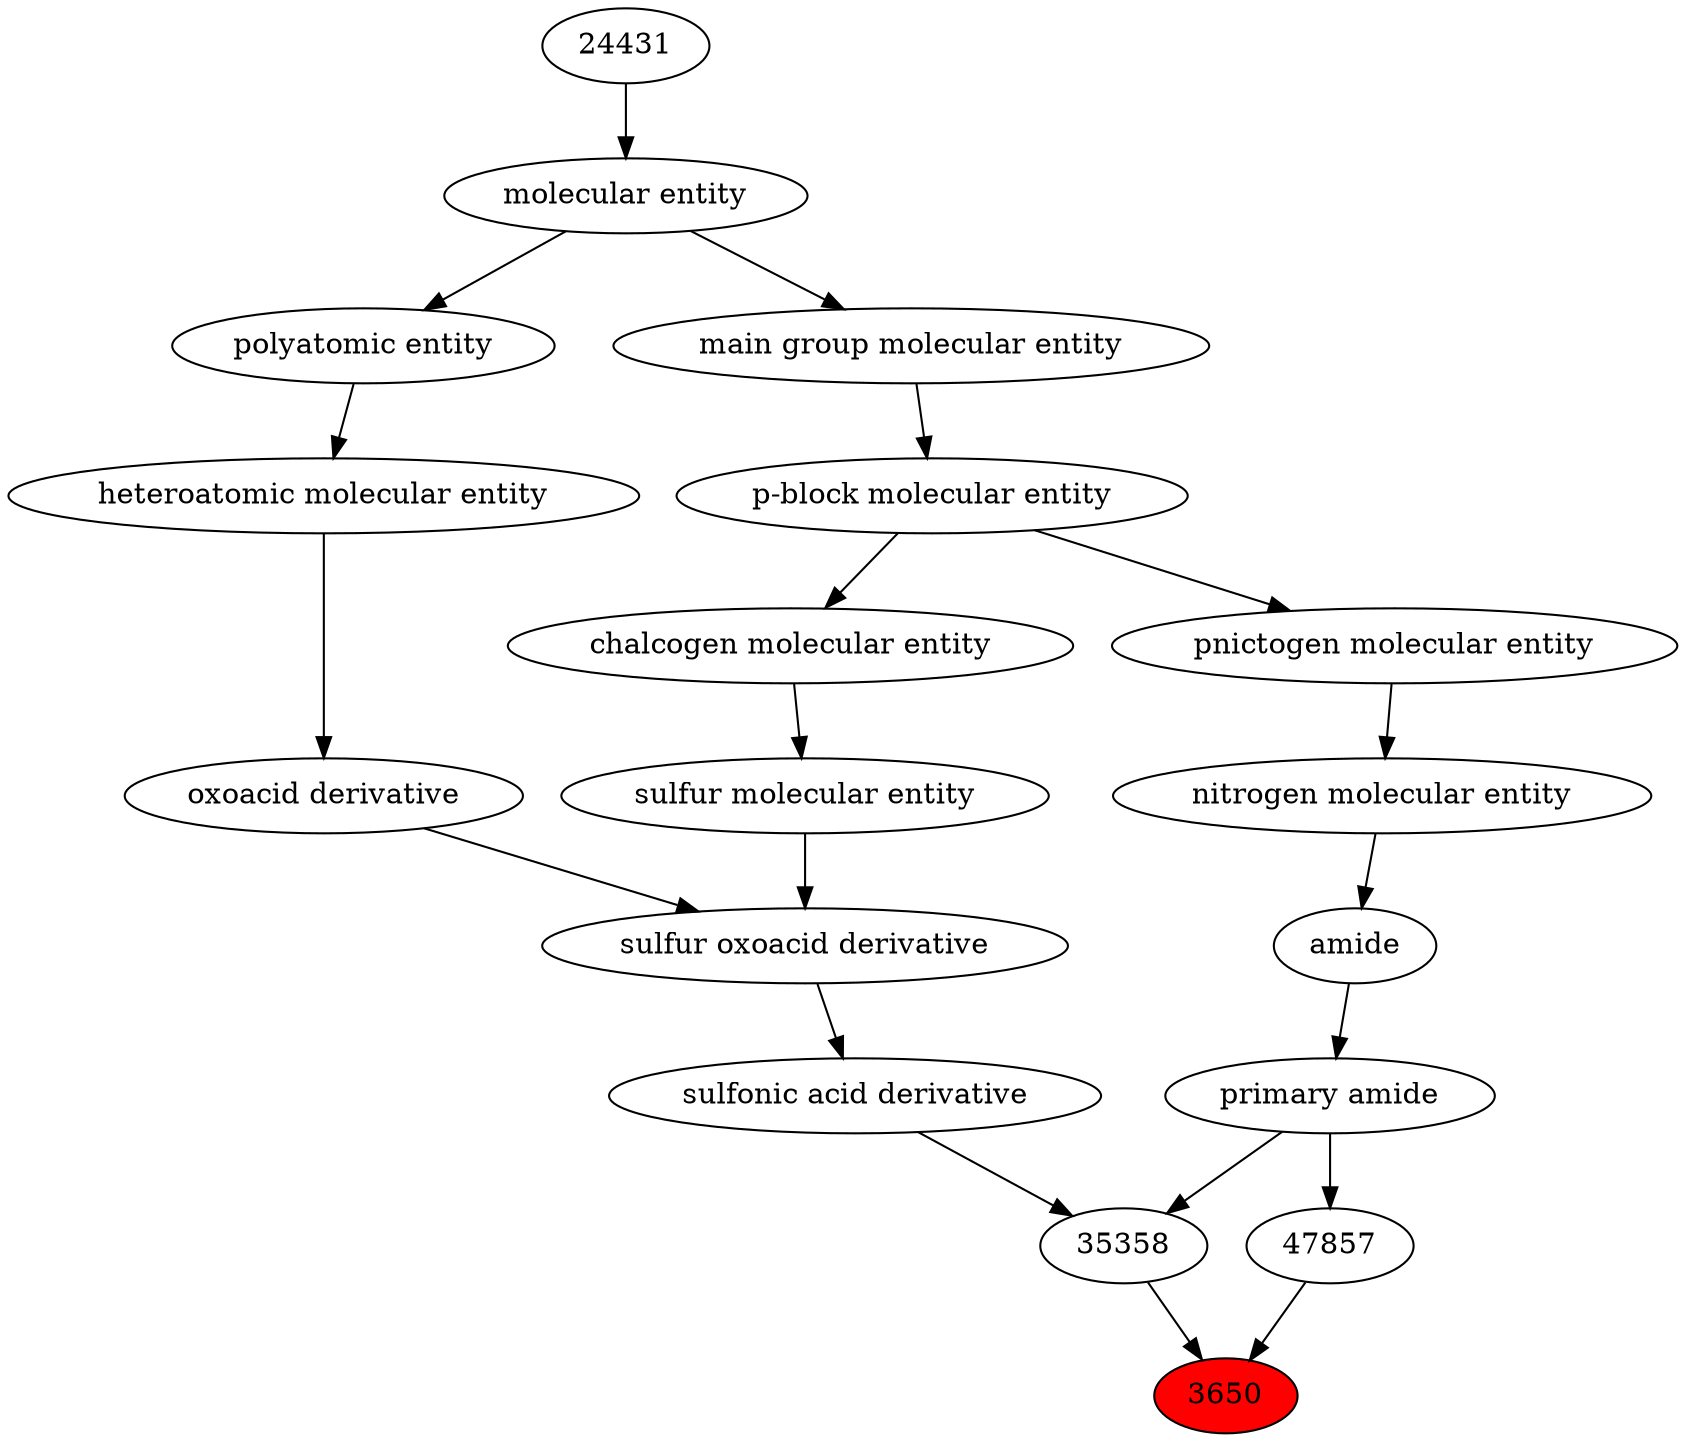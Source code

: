 digraph tree{ 
3650 [label="3650" fillcolor=red style=filled]
47857 -> 3650
35358 -> 3650
47857 [label="47857"]
33256 -> 47857
35358 [label="35358"]
33552 -> 35358
33256 -> 35358
33256 [label="primary amide"]
32988 -> 33256
33552 [label="sulfonic acid derivative"]
33424 -> 33552
32988 [label="amide"]
51143 -> 32988
33424 [label="sulfur oxoacid derivative"]
33241 -> 33424
26835 -> 33424
51143 [label="nitrogen molecular entity"]
33302 -> 51143
33241 [label="oxoacid derivative"]
37577 -> 33241
26835 [label="sulfur molecular entity"]
33304 -> 26835
33302 [label="pnictogen molecular entity"]
33675 -> 33302
37577 [label="heteroatomic molecular entity"]
36357 -> 37577
33304 [label="chalcogen molecular entity"]
33675 -> 33304
33675 [label="p-block molecular entity"]
33579 -> 33675
36357 [label="polyatomic entity"]
23367 -> 36357
33579 [label="main group molecular entity"]
23367 -> 33579
23367 [label="molecular entity"]
24431 -> 23367
24431 [label="24431"]
}